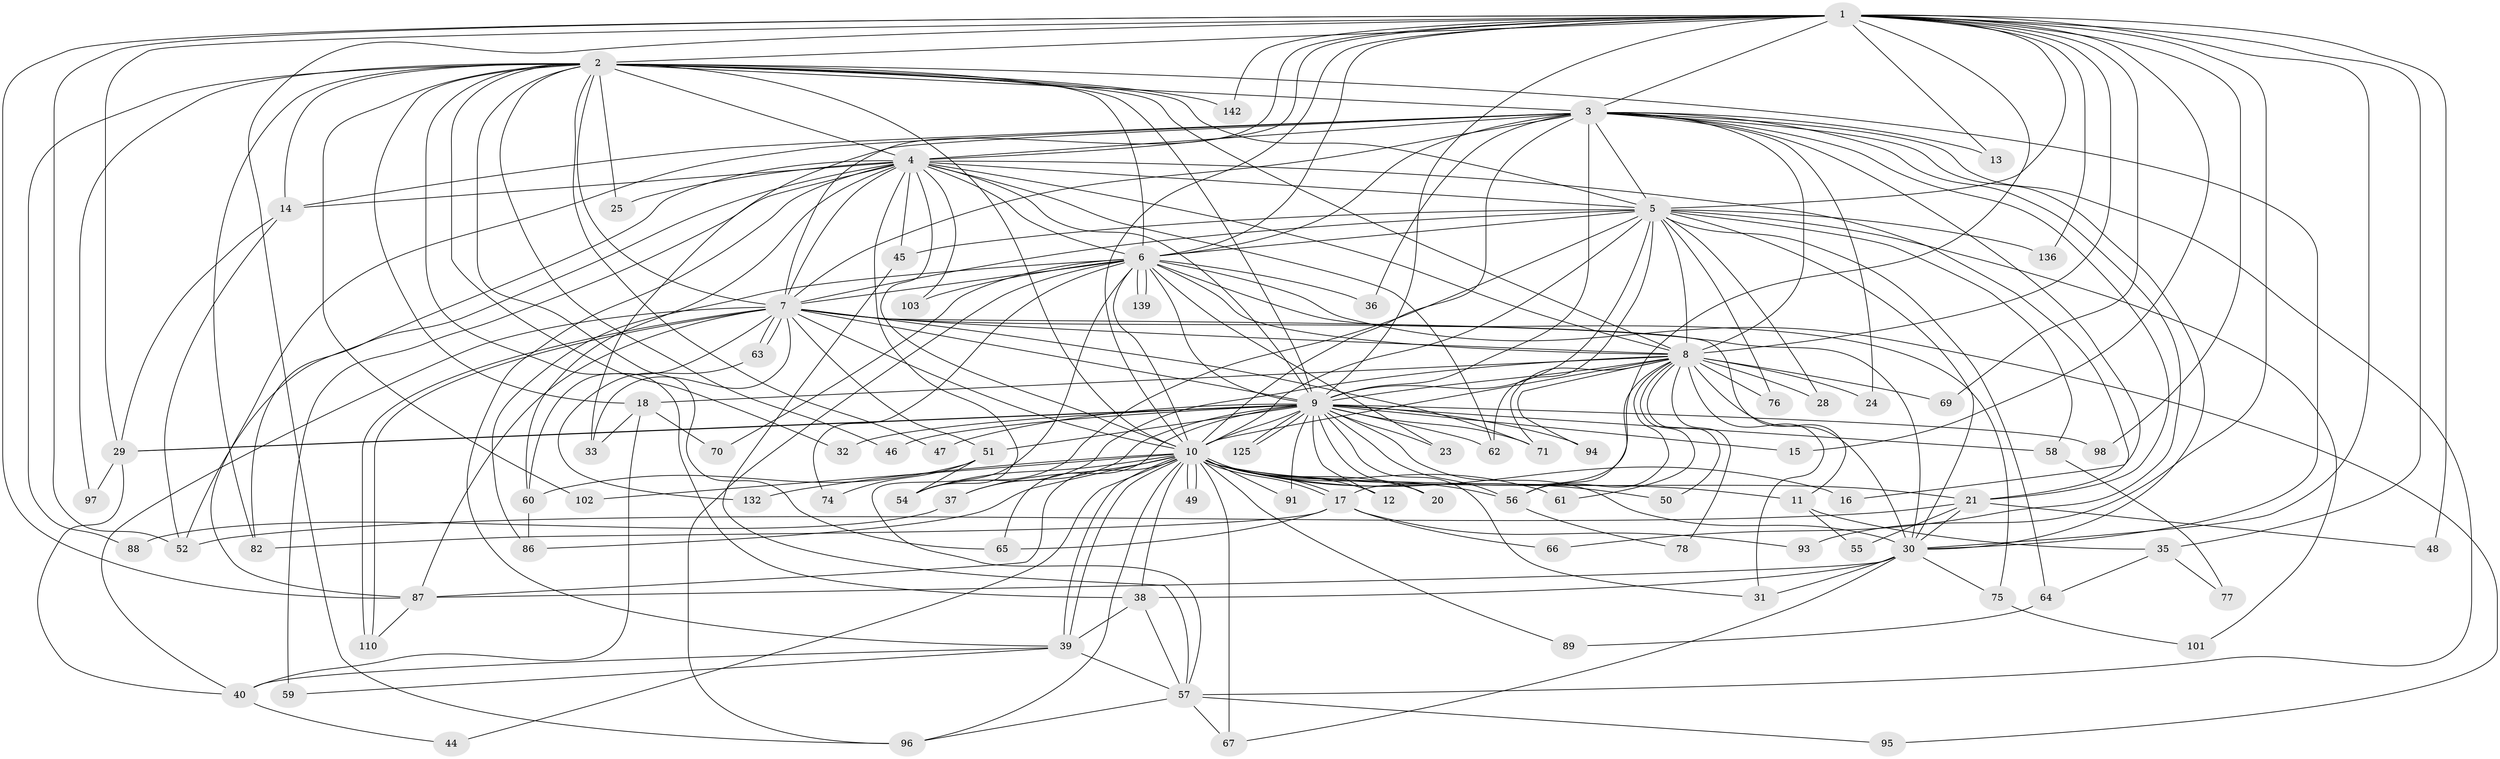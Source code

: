 // original degree distribution, {26: 0.006896551724137931, 24: 0.013793103448275862, 21: 0.013793103448275862, 20: 0.013793103448275862, 22: 0.006896551724137931, 37: 0.006896551724137931, 38: 0.006896551724137931, 4: 0.04827586206896552, 2: 0.593103448275862, 5: 0.041379310344827586, 7: 0.027586206896551724, 3: 0.1793103448275862, 8: 0.006896551724137931, 6: 0.027586206896551724, 9: 0.006896551724137931}
// Generated by graph-tools (version 1.1) at 2025/17/03/04/25 18:17:18]
// undirected, 87 vertices, 240 edges
graph export_dot {
graph [start="1"]
  node [color=gray90,style=filled];
  1;
  2;
  3 [super="+26+27+43+122+112+19+106+83+84"];
  4;
  5;
  6;
  7;
  8 [super="+22"];
  9;
  10;
  11;
  12;
  13;
  14;
  15;
  16;
  17 [super="+85"];
  18;
  20;
  21 [super="+53"];
  23;
  24;
  25;
  28;
  29 [super="+115+99+100"];
  30 [super="+42+143+114+116+41+34"];
  31;
  32;
  33 [super="+90"];
  35;
  36;
  37;
  38;
  39 [super="+81"];
  40 [super="+120"];
  44;
  45;
  46;
  47;
  48;
  49;
  50;
  51;
  52 [super="+145+117"];
  54 [super="+141+123+105+73"];
  55;
  56 [super="+72+135+79"];
  57 [super="+68+121"];
  58;
  59;
  60 [super="+111"];
  61;
  62 [super="+134"];
  63;
  64;
  65 [super="+80"];
  66;
  67 [super="+92"];
  69;
  70;
  71 [super="+129"];
  74;
  75;
  76;
  77;
  78;
  82 [super="+109"];
  86 [super="+113"];
  87 [super="+107"];
  88;
  89;
  91;
  93;
  94;
  95;
  96 [super="+138+126"];
  97;
  98;
  101;
  102;
  103;
  110 [super="+137"];
  125;
  132;
  136;
  139;
  142;
  1 -- 2;
  1 -- 3 [weight=2];
  1 -- 4;
  1 -- 5;
  1 -- 6;
  1 -- 7;
  1 -- 8 [weight=2];
  1 -- 9;
  1 -- 10;
  1 -- 13;
  1 -- 15;
  1 -- 35;
  1 -- 48;
  1 -- 52;
  1 -- 69;
  1 -- 87;
  1 -- 93;
  1 -- 98;
  1 -- 136;
  1 -- 142;
  1 -- 96;
  1 -- 30;
  1 -- 56;
  1 -- 29;
  2 -- 3;
  2 -- 4;
  2 -- 5;
  2 -- 6;
  2 -- 7;
  2 -- 8;
  2 -- 9;
  2 -- 10;
  2 -- 14;
  2 -- 18;
  2 -- 25;
  2 -- 32;
  2 -- 38;
  2 -- 46;
  2 -- 47;
  2 -- 65;
  2 -- 82;
  2 -- 88;
  2 -- 97;
  2 -- 102;
  2 -- 142;
  2 -- 30 [weight=2];
  3 -- 4;
  3 -- 5 [weight=2];
  3 -- 6 [weight=2];
  3 -- 7;
  3 -- 8;
  3 -- 9 [weight=4];
  3 -- 10 [weight=3];
  3 -- 13;
  3 -- 16;
  3 -- 24;
  3 -- 66;
  3 -- 87;
  3 -- 57 [weight=2];
  3 -- 33;
  3 -- 14;
  3 -- 36;
  3 -- 30;
  3 -- 21;
  4 -- 5;
  4 -- 6;
  4 -- 7;
  4 -- 8;
  4 -- 9;
  4 -- 10;
  4 -- 14;
  4 -- 21;
  4 -- 25;
  4 -- 45;
  4 -- 52;
  4 -- 59;
  4 -- 62;
  4 -- 103;
  4 -- 82;
  4 -- 54;
  4 -- 60;
  4 -- 39;
  5 -- 6;
  5 -- 7;
  5 -- 8;
  5 -- 9;
  5 -- 10;
  5 -- 28;
  5 -- 45;
  5 -- 54;
  5 -- 58;
  5 -- 62;
  5 -- 64;
  5 -- 76;
  5 -- 101;
  5 -- 136;
  5 -- 30;
  6 -- 7;
  6 -- 8;
  6 -- 9;
  6 -- 10;
  6 -- 23;
  6 -- 36;
  6 -- 70;
  6 -- 74;
  6 -- 75;
  6 -- 86;
  6 -- 95;
  6 -- 96;
  6 -- 103;
  6 -- 139;
  6 -- 139;
  6 -- 57;
  7 -- 8;
  7 -- 9;
  7 -- 10;
  7 -- 11;
  7 -- 30;
  7 -- 33;
  7 -- 40;
  7 -- 51;
  7 -- 60;
  7 -- 63;
  7 -- 63;
  7 -- 71;
  7 -- 110;
  7 -- 110;
  7 -- 87;
  8 -- 9 [weight=2];
  8 -- 10;
  8 -- 18;
  8 -- 24;
  8 -- 30;
  8 -- 50;
  8 -- 61;
  8 -- 69;
  8 -- 76;
  8 -- 94;
  8 -- 71;
  8 -- 78;
  8 -- 28;
  8 -- 31;
  8 -- 17;
  8 -- 54;
  8 -- 56;
  9 -- 10;
  9 -- 12;
  9 -- 15;
  9 -- 20;
  9 -- 23;
  9 -- 29;
  9 -- 29;
  9 -- 31;
  9 -- 32;
  9 -- 37;
  9 -- 46;
  9 -- 47;
  9 -- 51;
  9 -- 56;
  9 -- 58;
  9 -- 65;
  9 -- 91;
  9 -- 94;
  9 -- 98;
  9 -- 125;
  9 -- 125;
  9 -- 30 [weight=2];
  9 -- 71;
  9 -- 62;
  10 -- 11;
  10 -- 12;
  10 -- 16;
  10 -- 17;
  10 -- 17;
  10 -- 20;
  10 -- 21;
  10 -- 37;
  10 -- 38;
  10 -- 39;
  10 -- 39;
  10 -- 44;
  10 -- 49;
  10 -- 49;
  10 -- 50;
  10 -- 56 [weight=2];
  10 -- 61;
  10 -- 67;
  10 -- 89;
  10 -- 91;
  10 -- 102;
  10 -- 132;
  10 -- 96;
  10 -- 86;
  10 -- 87;
  10 -- 54;
  11 -- 35;
  11 -- 55;
  14 -- 29;
  14 -- 52;
  17 -- 66;
  17 -- 82;
  17 -- 93;
  17 -- 65;
  18 -- 33;
  18 -- 70;
  18 -- 40;
  21 -- 48;
  21 -- 30;
  21 -- 52 [weight=2];
  21 -- 55;
  29 -- 97;
  29 -- 40;
  30 -- 75;
  30 -- 38;
  30 -- 87;
  30 -- 31;
  30 -- 67;
  35 -- 64;
  35 -- 77;
  37 -- 88;
  38 -- 57;
  38 -- 39;
  39 -- 40;
  39 -- 57 [weight=2];
  39 -- 59;
  40 -- 44;
  45 -- 57;
  51 -- 54;
  51 -- 60;
  51 -- 74;
  56 -- 78;
  57 -- 95;
  57 -- 96;
  57 -- 67;
  58 -- 77;
  60 -- 86;
  63 -- 132;
  64 -- 89;
  75 -- 101;
  87 -- 110;
}
